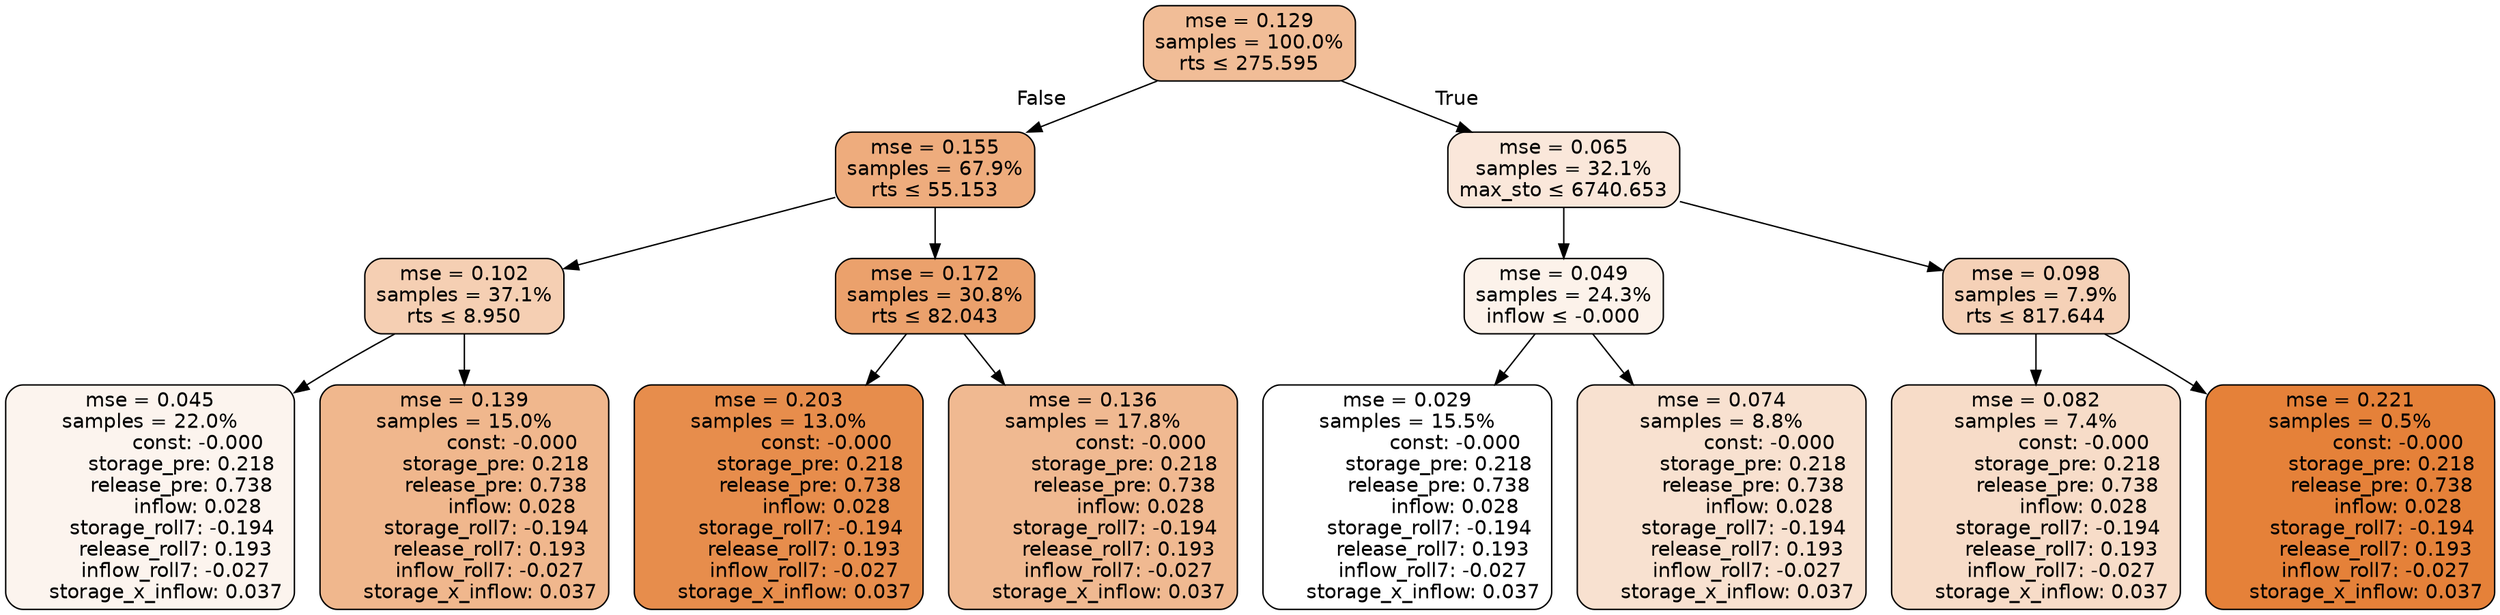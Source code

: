 digraph tree {
node [shape=rectangle, style="filled, rounded", color="black", fontname=helvetica] ;
edge [fontname=helvetica] ;
	"0" [label="mse = 0.129
samples = 100.0%
rts &le; 275.595", fillcolor="#f1bd97"]
	"1" [label="mse = 0.155
samples = 67.9%
rts &le; 55.153", fillcolor="#eeac7d"]
	"2" [label="mse = 0.102
samples = 37.1%
rts &le; 8.950", fillcolor="#f5cfb3"]
	"3" [label="mse = 0.045
samples = 22.0%
               const: -0.000
          storage_pre: 0.218
          release_pre: 0.738
               inflow: 0.028
       storage_roll7: -0.194
        release_roll7: 0.193
        inflow_roll7: -0.027
     storage_x_inflow: 0.037", fillcolor="#fcf4ee"]
	"4" [label="mse = 0.139
samples = 15.0%
               const: -0.000
          storage_pre: 0.218
          release_pre: 0.738
               inflow: 0.028
       storage_roll7: -0.194
        release_roll7: 0.193
        inflow_roll7: -0.027
     storage_x_inflow: 0.037", fillcolor="#f0b78d"]
	"5" [label="mse = 0.172
samples = 30.8%
rts &le; 82.043", fillcolor="#eba16c"]
	"6" [label="mse = 0.203
samples = 13.0%
               const: -0.000
          storage_pre: 0.218
          release_pre: 0.738
               inflow: 0.028
       storage_roll7: -0.194
        release_roll7: 0.193
        inflow_roll7: -0.027
     storage_x_inflow: 0.037", fillcolor="#e78d4c"]
	"7" [label="mse = 0.136
samples = 17.8%
               const: -0.000
          storage_pre: 0.218
          release_pre: 0.738
               inflow: 0.028
       storage_roll7: -0.194
        release_roll7: 0.193
        inflow_roll7: -0.027
     storage_x_inflow: 0.037", fillcolor="#f0b991"]
	"8" [label="mse = 0.065
samples = 32.1%
max_sto &le; 6740.653", fillcolor="#fae7da"]
	"9" [label="mse = 0.049
samples = 24.3%
inflow &le; -0.000", fillcolor="#fcf2ea"]
	"10" [label="mse = 0.029
samples = 15.5%
               const: -0.000
          storage_pre: 0.218
          release_pre: 0.738
               inflow: 0.028
       storage_roll7: -0.194
        release_roll7: 0.193
        inflow_roll7: -0.027
     storage_x_inflow: 0.037", fillcolor="#ffffff"]
	"11" [label="mse = 0.074
samples = 8.8%
               const: -0.000
          storage_pre: 0.218
          release_pre: 0.738
               inflow: 0.028
       storage_roll7: -0.194
        release_roll7: 0.193
        inflow_roll7: -0.027
     storage_x_inflow: 0.037", fillcolor="#f8e1d0"]
	"12" [label="mse = 0.098
samples = 7.9%
rts &le; 817.644", fillcolor="#f5d1b7"]
	"13" [label="mse = 0.082
samples = 7.4%
               const: -0.000
          storage_pre: 0.218
          release_pre: 0.738
               inflow: 0.028
       storage_roll7: -0.194
        release_roll7: 0.193
        inflow_roll7: -0.027
     storage_x_inflow: 0.037", fillcolor="#f7dcc8"]
	"14" [label="mse = 0.221
samples = 0.5%
               const: -0.000
          storage_pre: 0.218
          release_pre: 0.738
               inflow: 0.028
       storage_roll7: -0.194
        release_roll7: 0.193
        inflow_roll7: -0.027
     storage_x_inflow: 0.037", fillcolor="#e58139"]

	"0" -> "1" [labeldistance=2.5, labelangle=45, headlabel="False"]
	"1" -> "2"
	"2" -> "3"
	"2" -> "4"
	"1" -> "5"
	"5" -> "6"
	"5" -> "7"
	"0" -> "8" [labeldistance=2.5, labelangle=-45, headlabel="True"]
	"8" -> "9"
	"9" -> "10"
	"9" -> "11"
	"8" -> "12"
	"12" -> "13"
	"12" -> "14"
}